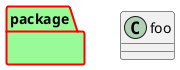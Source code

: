 {
  "sha1": "qh8ujeoonwdgl3phvdjknbclg0ayypp",
  "insertion": {
    "when": "2024-06-04T17:28:42.447Z",
    "url": "https://forum.plantuml.net/13261/accept-hexagon-on-style-deployment-diagram?show=13452#c13452",
    "user": "plantuml@gmail.com"
  }
}
@startuml
<style>
package {
  BackGroundColor palegreen
  LineThickness 2
  LineColor red
}
</style>
package package {
}
class foo
@enduml
